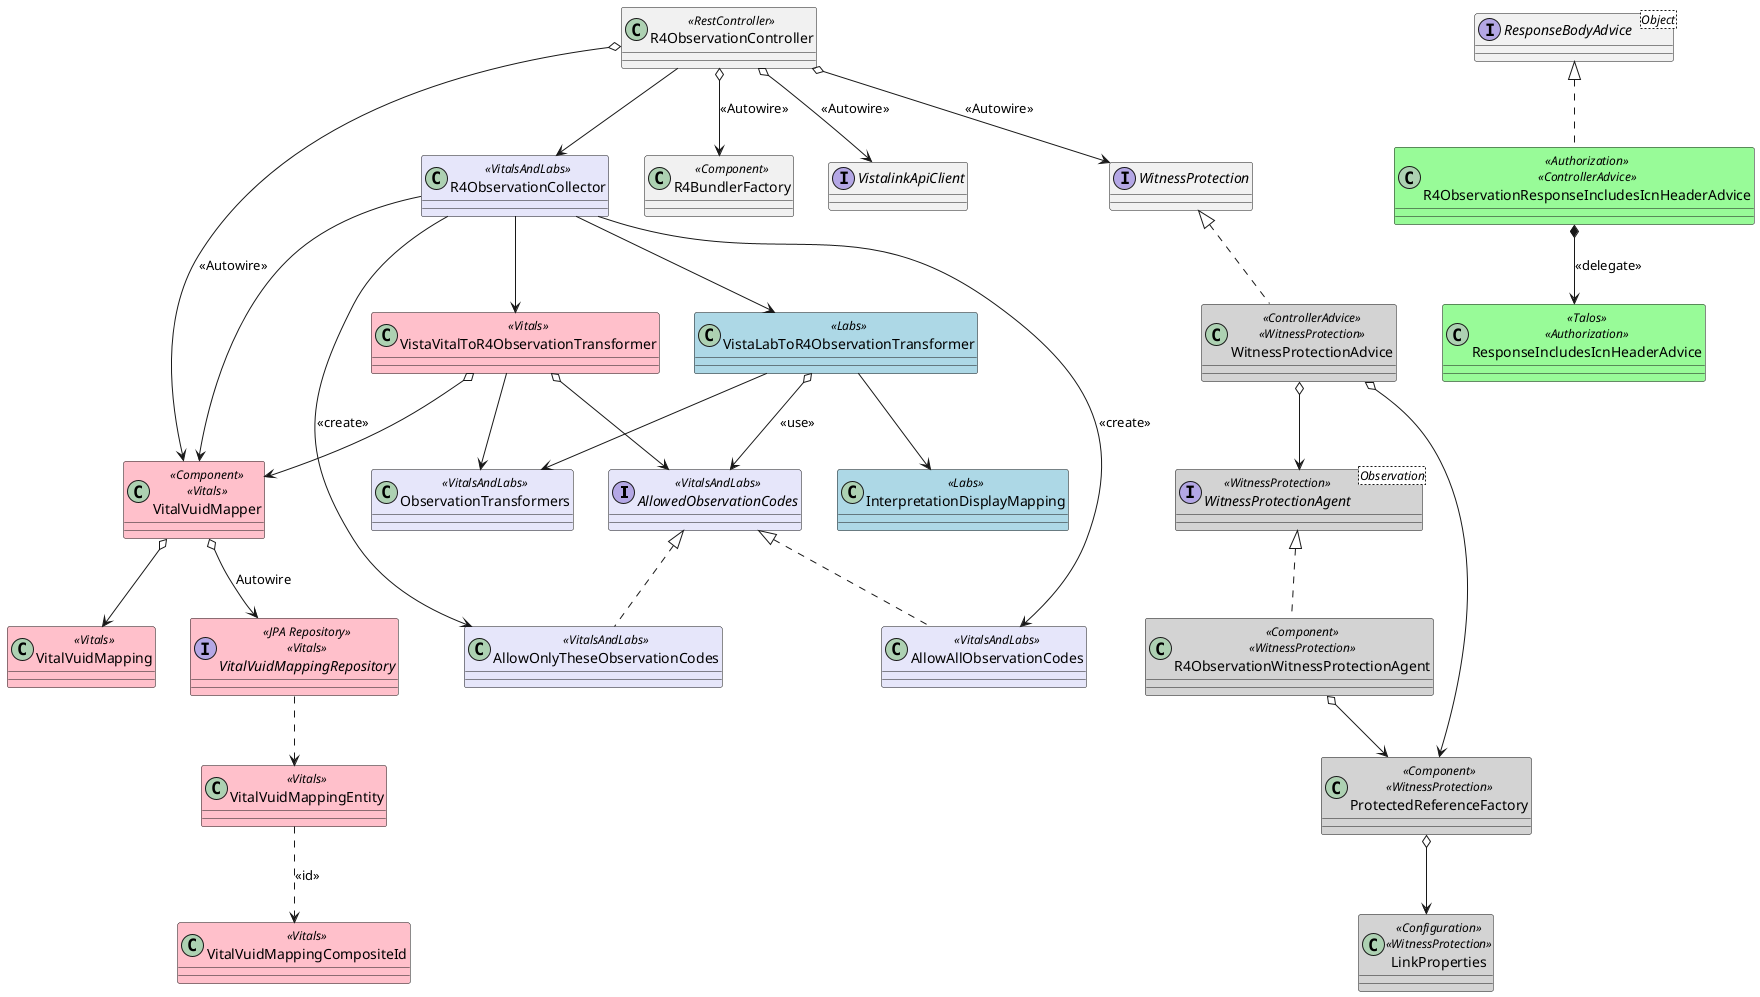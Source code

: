 @startuml

skinparam {
  ClassBackgroundColor<<Vitals>> pink
  ClassBackgroundColor<<Labs>> lightblue
  ClassBackgroundColor<<VitalsAndLabs>> lavender
  ClassBackgroundColor<<Authorization>> palegreen
  ClassBackgroundColor<<WitnessProtection>> lightgray
}

interface AllowedObservationCodes <<VitalsAndLabs>>
class AllowAllObservationCodes <<VitalsAndLabs>> implements AllowedObservationCodes
class AllowOnlyTheseObservationCodes <<VitalsAndLabs>> implements AllowedObservationCodes

class InterpretationDisplayMapping <<Labs>>
class ObservationTransformers <<VitalsAndLabs>>
class R4ObservationCollector <<VitalsAndLabs>>
class R4ObservationController <<RestController>>

interface ResponseBodyAdvice<Object>
class R4ObservationResponseIncludesIcnHeaderAdvice <<Authorization>> <<ControllerAdvice>> implements ResponseBodyAdvice
class ResponseIncludesIcnHeaderAdvice <<Talos>> <<Authorization>>

interface  WitnessProtectionAgent<Observation> <<WitnessProtection>>
class R4ObservationWitnessProtectionAgent <<Component>> <<WitnessProtection>> implements WitnessProtectionAgent
R4ObservationWitnessProtectionAgent o--> ProtectedReferenceFactory

class VistaLabToR4ObservationTransformer <<Labs>>
class VistaVitalToR4ObservationTransformer <<Vitals>>

class VitalVuidMapper <<Component>> <<Vitals>>
class VitalVuidMapping <<Vitals>>
class VitalVuidMappingCompositeId <<Vitals>>
class VitalVuidMappingEntity <<Vitals>>
interface VitalVuidMappingRepository <<JPA Repository>> <<Vitals>>

class R4BundlerFactory <<Component>>
interface VistalinkApiClient
interface WitnessProtection
class WitnessProtectionAdvice <<ControllerAdvice>> <<WitnessProtection>> implements WitnessProtection
class ProtectedReferenceFactory <<Component>> <<WitnessProtection>>
class LinkProperties <<Configuration>> <<WitnessProtection>>

R4ObservationController o--> R4BundlerFactory : <<Autowire>>
R4ObservationController o--> VistalinkApiClient : <<Autowire>>
R4ObservationController o--> VitalVuidMapper : <<Autowire>>
R4ObservationController o--> WitnessProtection : <<Autowire>>
R4ObservationController --> R4ObservationCollector

WitnessProtectionAdvice o--> WitnessProtectionAgent
WitnessProtectionAdvice o--> ProtectedReferenceFactory
ProtectedReferenceFactory o--> LinkProperties

R4ObservationCollector --> VistaLabToR4ObservationTransformer
R4ObservationCollector --> VistaVitalToR4ObservationTransformer
R4ObservationCollector --> VitalVuidMapper
R4ObservationCollector --> AllowAllObservationCodes : <<create>>
R4ObservationCollector --> AllowOnlyTheseObservationCodes : <<create>>


R4ObservationResponseIncludesIcnHeaderAdvice *--> ResponseIncludesIcnHeaderAdvice : <<delegate>>

VitalVuidMappingEntity ..> VitalVuidMappingCompositeId : <<id>>
VitalVuidMappingRepository ..> VitalVuidMappingEntity
VitalVuidMapper o--> VitalVuidMapping
VitalVuidMapper o--> VitalVuidMappingRepository : Autowire

VistaVitalToR4ObservationTransformer o--> VitalVuidMapper
VistaVitalToR4ObservationTransformer o--> AllowedObservationCodes
VistaVitalToR4ObservationTransformer --> ObservationTransformers

VistaLabToR4ObservationTransformer o--> AllowedObservationCodes : <<use>>
VistaLabToR4ObservationTransformer --> InterpretationDisplayMapping
VistaLabToR4ObservationTransformer --> ObservationTransformers


@enduml
